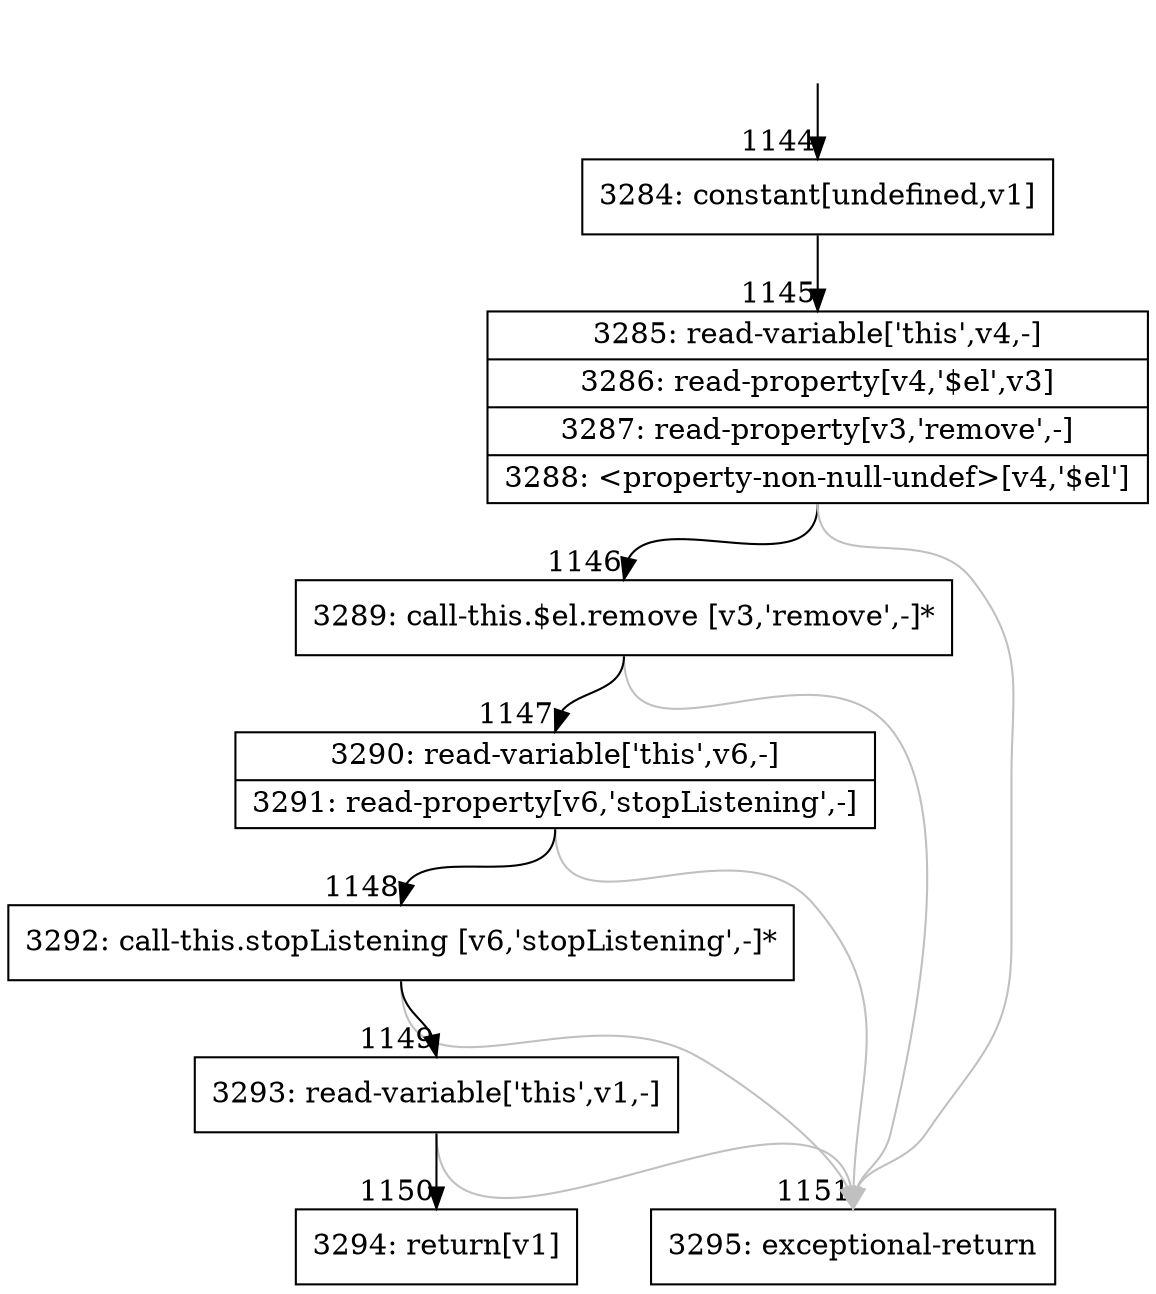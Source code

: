 digraph {
rankdir="TD"
BB_entry85[shape=none,label=""];
BB_entry85 -> BB1144 [tailport=s, headport=n, headlabel="    1144"]
BB1144 [shape=record label="{3284: constant[undefined,v1]}" ] 
BB1144 -> BB1145 [tailport=s, headport=n, headlabel="      1145"]
BB1145 [shape=record label="{3285: read-variable['this',v4,-]|3286: read-property[v4,'$el',v3]|3287: read-property[v3,'remove',-]|3288: \<property-non-null-undef\>[v4,'$el']}" ] 
BB1145 -> BB1146 [tailport=s, headport=n, headlabel="      1146"]
BB1145 -> BB1151 [tailport=s, headport=n, color=gray, headlabel="      1151"]
BB1146 [shape=record label="{3289: call-this.$el.remove [v3,'remove',-]*}" ] 
BB1146 -> BB1147 [tailport=s, headport=n, headlabel="      1147"]
BB1146 -> BB1151 [tailport=s, headport=n, color=gray]
BB1147 [shape=record label="{3290: read-variable['this',v6,-]|3291: read-property[v6,'stopListening',-]}" ] 
BB1147 -> BB1148 [tailport=s, headport=n, headlabel="      1148"]
BB1147 -> BB1151 [tailport=s, headport=n, color=gray]
BB1148 [shape=record label="{3292: call-this.stopListening [v6,'stopListening',-]*}" ] 
BB1148 -> BB1149 [tailport=s, headport=n, headlabel="      1149"]
BB1148 -> BB1151 [tailport=s, headport=n, color=gray]
BB1149 [shape=record label="{3293: read-variable['this',v1,-]}" ] 
BB1149 -> BB1150 [tailport=s, headport=n, headlabel="      1150"]
BB1149 -> BB1151 [tailport=s, headport=n, color=gray]
BB1150 [shape=record label="{3294: return[v1]}" ] 
BB1151 [shape=record label="{3295: exceptional-return}" ] 
//#$~ 1037
}

